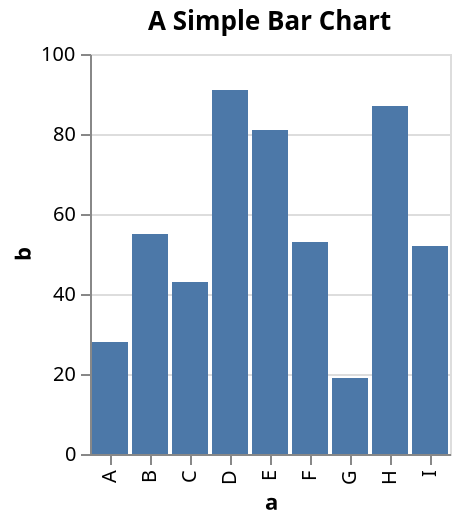 {
  "$schema": "https://vega.github.io/schema/vega-lite/v4.json",
  "title": "A Simple Bar Chart",
  "data": {
    "values": [
      {"a": "A", "b": 28},
      {"a": "B", "b": 55},
      {"a": "C", "b": 43},
      {"a": "D", "b": 91},
      {"a": "E", "b": 81},
      {"a": "F", "b": 53},
      {"a": "G", "b": 19},
      {"a": "H", "b": 87},
      {"a": "I", "b": 52}
    ]
  },
  "mark": "bar",
  "encoding": {
    "x": {"field": "a", "type": "ordinal"},
    "y": {"field": "b", "type": "quantitative"}
  },
  "autosize": {"type": "pad"}
}